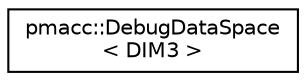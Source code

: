 digraph "Graphical Class Hierarchy"
{
 // LATEX_PDF_SIZE
  edge [fontname="Helvetica",fontsize="10",labelfontname="Helvetica",labelfontsize="10"];
  node [fontname="Helvetica",fontsize="10",shape=record];
  rankdir="LR";
  Node0 [label="pmacc::DebugDataSpace\l\< DIM3 \>",height=0.2,width=0.4,color="black", fillcolor="white", style="filled",URL="$classpmacc_1_1_debug_data_space_3_01_d_i_m3_01_4.html",tooltip=" "];
}
